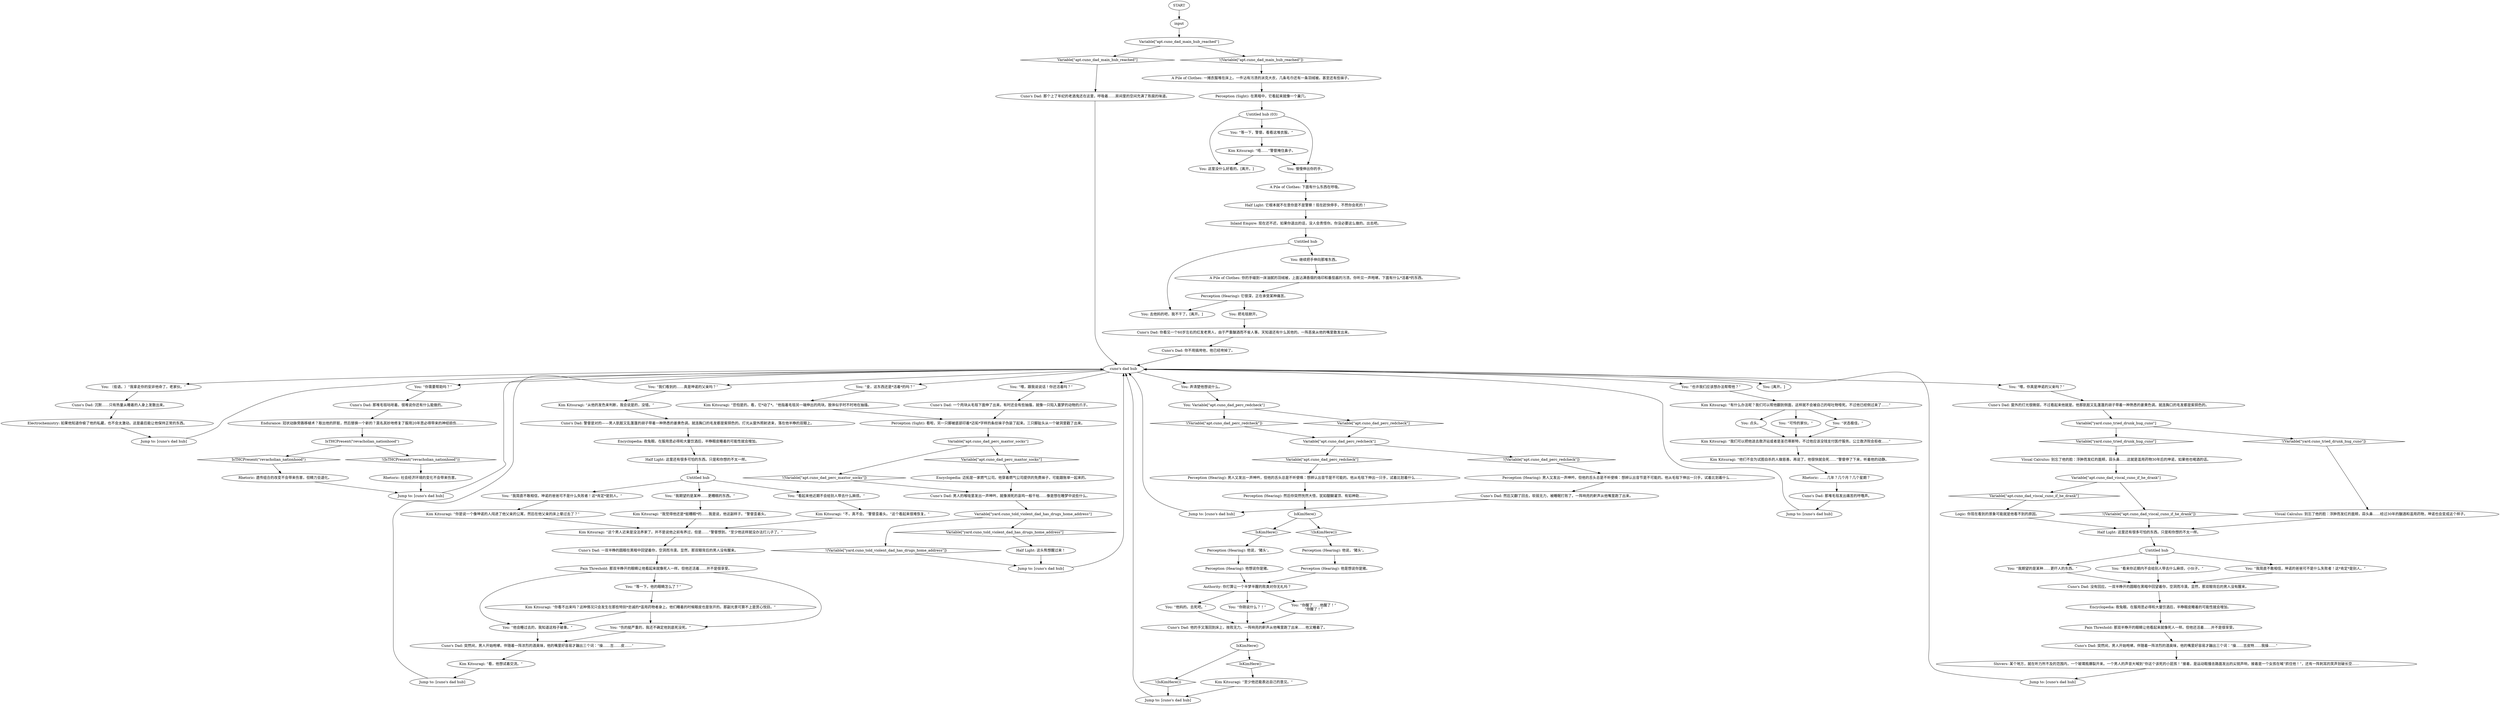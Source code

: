 # APT / CUNO DAD
# Cuno's dad, loitering on the bed. Drugs. Sleeping with his eyes open. His face reminds you Cuno 30 years later. Also seems like he's dead. Hairy ginger chest, in undewear. Kim reacts. Hearing redcheck while he gurgles, success: he's trying to call you pigs. 
#
#
#I talked to your dad boolean. / I was somehow able to not evade your dad.
# ==================================================
digraph G {
	  0 [label="START"];
	  1 [label="input"];
	  2 [label="IsKimHere()"];
	  3 [label="IsKimHere()", shape=diamond];
	  4 [label="!(IsKimHere())", shape=diamond];
	  5 [label="Perception (Hearing): 他想说你是猪。"];
	  6 [label="Kim Kitsuragi: “我们可以把他送去救济站或者是圣巴蒂斯特，不过他应该没钱支付医疗服务。公立救济院会拒收……”"];
	  7 [label="Cuno's Dad: 那堆毛毯发出痛苦的呼噜声。"];
	  8 [label="Half Light: 这里还有很多可怕的东西。只是和你想的不太一样。"];
	  9 [label="Half Light: 它根本就不在意你是不是警察！现在赶快停手，不然你会死的！"];
	  10 [label="Untitled hub (03)"];
	  11 [label="Variable[\"apt.cuno_dad_perc_redcheck\"]"];
	  12 [label="Variable[\"apt.cuno_dad_perc_redcheck\"]", shape=diamond];
	  13 [label="!(Variable[\"apt.cuno_dad_perc_redcheck\"])", shape=diamond];
	  14 [label="Kim Kitsuragi: “恐怕是的。看，它*动了*。”他指着毛毯另一端伸出的肉块。肢体似乎时不时地在抽搐。"];
	  15 [label="You: “伤的挺严重的，我还不确定他到底死没死。”"];
	  16 [label="Electrochemistry: 如果他知道你偷了他的私藏，也不会太激动。这是最后能让他保持正常的东西。"];
	  17 [label="You: “看来你近期内不会给别人带去什么麻烦，小伙子。”"];
	  18 [label="Untitled hub"];
	  19 [label="Variable[\"yard.cuno_tried_drunk_hug_cuno\"]"];
	  20 [label="Variable[\"yard.cuno_tried_drunk_hug_cuno\"]", shape=diamond];
	  21 [label="!(Variable[\"yard.cuno_tried_drunk_hug_cuno\"])", shape=diamond];
	  22 [label="Kim Kitsuragi: “有什么办法呢？我们可以帮他翻到侧面，这样就不会被自己的呕吐物噎死。不过他已经侧过来了……”"];
	  23 [label="Cuno's Dad: 突然间，男人开始咆哮。伴随着一阵浓烈的酒臭味，他的嘴里好容易才蹦出三个词：“操……吉皮特……我操……”"];
	  24 [label="You: “你需要帮助吗？”"];
	  25 [label="Untitled hub"];
	  26 [label="Kim Kitsuragi: “唔……”警督掩住鼻子。"];
	  27 [label="Rhetoric: ……几年？几个月？几个星期？"];
	  28 [label="Perception (Hearing): 他说，‘猪头’。"];
	  29 [label="A Pile of Clothes: 一摊衣服堆在床上。一件沾有污渍的派克大衣，几条毛巾还有一条羽绒被。甚至还有些袜子。"];
	  30 [label="Half Light: 这头熊想醒过来！"];
	  31 [label="Variable[\"yard.cuno_told_violent_dad_has_drugs_home_address\"]"];
	  32 [label="Variable[\"yard.cuno_told_violent_dad_has_drugs_home_address\"]", shape=diamond];
	  33 [label="!(Variable[\"yard.cuno_told_violent_dad_has_drugs_home_address\"])", shape=diamond];
	  34 [label="Perception (Hearing): 男人又发出一声呻吟，但他的舌头总是不听使唤：想辨认出音节是不可能的。他从毛毯下伸出一只手，试着比划着什么……"];
	  35 [label="A Pile of Clothes: 你的手碰到一床油腻的羽绒被，上面沾满香烟的烙印和番茄酱的污渍。你听见一声咆哮。下面有什么*活着*的东西。"];
	  36 [label="Perception (Hearing): 他是想说你是猪。"];
	  37 [label="You: “我们看到的……真是坤诺的父亲吗？”"];
	  38 [label="Cuno's Dad: 沉默……只有热量从睡着的人身上发散出来。"];
	  39 [label="Kim Kitsuragi: “看，他想试着交流。”"];
	  40 [label="Jump to: [cuno's dad hub]"];
	  41 [label="Jump to: [cuno's dad hub]"];
	  42 [label="You: “金，这东西还是*活着*的吗？”"];
	  43 [label="You: “看起来他近期不会给别人带去什么麻烦。”"];
	  44 [label="You: 慢慢伸出你的手。"];
	  45 [label="Cuno's Dad: 那堆毛毯咕哝着。很难说你还有什么能做的。"];
	  46 [label="Variable[\"apt.cuno_dad_viscal_cuno_if_he_drank\"]"];
	  47 [label="Variable[\"apt.cuno_dad_viscal_cuno_if_he_drank\"]", shape=diamond];
	  48 [label="!(Variable[\"apt.cuno_dad_viscal_cuno_if_he_drank\"])", shape=diamond];
	  49 [label="Untitled hub"];
	  50 [label="Kim Kitsuragi: “我觉得他还是*挺糟糕*的……我是说，他这副样子。”警督歪着头。"];
	  51 [label="You: 这里没什么好看的。[离开。]"];
	  52 [label="Shivers: 某个地方，就在听力所不及的范围内，一个玻璃瓶爆裂开来。一个男人的声音大喊到“你这个该死的小屁孩！”接着，是运动鞋撞击路面发出的尖锐声响，接着是一个女孩在喊“抓住他！”，还有一阵刺耳的笑声划破长空……"];
	  53 [label="You: “喂，跟我说说话！你还活着吗？”"];
	  54 [label="Pain Threshold: 那双半睁开的眼睛让他看起来就像死人一样。但他还活着……并不是很享受。"];
	  55 [label="You: “我简直不敢相信，坤诺的爸爸可不是什么失败者！这*肯定*是别人。”"];
	  56 [label="IsTHCPresent(\"revacholian_nationhood\")"];
	  57 [label="IsTHCPresent(\"revacholian_nationhood\")", shape=diamond];
	  58 [label="!(IsTHCPresent(\"revacholian_nationhood\"))", shape=diamond];
	  59 [label="Rhetoric: 社会经济环境的变化不会带来伤害。"];
	  60 [label="Kim Kitsuragi: “他们不会为试图自杀的人做慈善。再说了，他很快就会死……”警督停了下来，听着他的动静。"];
	  61 [label="cuno's dad hub"];
	  62 [label="Jump to: [cuno's dad hub]"];
	  63 [label="Authority: 你打算让一个半梦半醒的败类对你无礼吗？"];
	  64 [label="Pain Threshold: 那双半睁开的眼睛让他看起来就像死人一样。但他还活着……并不是很享受。"];
	  66 [label="Perception (Hearing): 男人又发出一声呻吟，但他的舌头总是不听使唤：想辨认出音节是不可能的。他从毛毯下伸出一只手，试着比划着什么……"];
	  67 [label="Cuno's Dad: 他的手又落回到床上，挫败无力。一阵响亮的鼾声从他嘴里跑了出来……他又睡着了。"];
	  68 [label="IsKimHere()"];
	  69 [label="IsKimHere()", shape=diamond];
	  70 [label="!(IsKimHere())", shape=diamond];
	  71 [label="Cuno's Dad: 窗外的灯光很微弱，不过看起来他就是。他那肮脏又乱蓬蓬的胡子带着一种熟悉的姜黄色调。就连胸口的毛发都是紫铜色的。"];
	  72 [label="Perception (Hearing): 它很深，正在承受某种痛苦。"];
	  73 [label="Perception (Hearing): 然后你突然恍然大悟，犹如醍醐灌顶、有如神助……"];
	  74 [label="You: “可怜的家伙。”"];
	  75 [label="Visual Calculus: 别忘了他的脸：浮肿而发红的面颊，蒜头鼻……经过30年的酗酒和滥用药物，坤诺也会变成这个样子。"];
	  76 [label="Encyclopedia: 夜兔眼。在服用思必得和大量饮酒后，半睁眼皮睡着的可能性就会增加。"];
	  77 [label="You: “他会睡过去的，我知道这档子破事。”"];
	  78 [label="You: 弄清楚他想说什么。"];
	  79 [label="You: Variable[\"apt.cuno_dad_perc_redcheck\"]"];
	  80 [label="Variable[\"apt.cuno_dad_perc_redcheck\"]", shape=diamond];
	  81 [label="!(Variable[\"apt.cuno_dad_perc_redcheck\"])", shape=diamond];
	  82 [label="You: “也许我们应该想办法帮帮他？”"];
	  83 [label="You: “他妈的。去死吧。”"];
	  84 [label="You: “我期望的是某种……更吓人的东西。”"];
	  85 [label="You: 去他妈的吧，我不干了。[离开。]"];
	  86 [label="Encyclopedia: 夜兔眼。在服用思必得和大量饮酒后，半睁眼皮睡着的可能性就会增加。"];
	  87 [label="Half Light: 这里还有很多可怕的东西。只是和你想的不太一样。"];
	  88 [label="Logic: 你现在看到的景象可能就是他看不到的原因。"];
	  89 [label="Cuno's Dad: 男人的喉咙里发出一声呻吟，就像濒死的哀鸣一般干枯……像是想在睡梦中说些什么。"];
	  90 [label="Perception (Hearing): 他说，‘猪头’。"];
	  91 [label="Kim Kitsuragi: “至少他还能表达自己的意见。”"];
	  92 [label="You: 继续把手伸向那堆东西。"];
	  93 [label="You: [离开。]"];
	  94 [label="You: “等一下，他的眼睛怎么了？”"];
	  95 [label="Kim Kitsuragi: “你看不出来吗？这种情况只会发生在那些特别*忠诚的*滥用药物者身上。他们睡着的时候眼皮也是张开的。那副光景可算不上是赏心悦目。”"];
	  96 [label="You: “状态极佳。”"];
	  97 [label="Jump to: [cuno's dad hub]"];
	  98 [label="You: （低语。）“我拿走你的安非他命了，老家伙。”"];
	  99 [label="You: “我期望的是某种……更糟糕的东西。”"];
	  100 [label="Kim Kitsuragi: “不，真不会。”警督歪着头。“这个看起来很难恢复。”"];
	  101 [label="Cuno's Dad: 突然间，男人开始咆哮。伴随着一阵浓烈的酒臭味，他的嘴里好容易才蹦出三个词：“操……吉……皮……”"];
	  102 [label="You: “你刚说什么？！”"];
	  103 [label="A Pile of Clothes: 下面有什么东西在呼吸。"];
	  104 [label="You: “你醒了……他醒了！”\n“你醒了！”"];
	  105 [label="Jump to: [cuno's dad hub]"];
	  106 [label="Jump to: [cuno's dad hub]"];
	  107 [label="Cuno's Dad: 那个上了年纪的老酒鬼还在这里，呼吸着……房间里的空间充满了陈腐的味道。"];
	  108 [label="You: 点头。"];
	  109 [label="Cuno's Dad: 然后又翻了回去，软弱无力，被睡眠打败了。一阵响亮的鼾声从他嘴里跑了出来。"];
	  110 [label="You: 把毛毯掀开。"];
	  111 [label="Perception (Sight): 在黑暗中，它看起来就像一个巢穴。"];
	  112 [label="Visual Calculus: 别忘了他的脸：浮肿而发红的面颊，蒜头鼻……这就是滥用药物30年后的坤诺，如果他也喝酒的话。"];
	  113 [label="Variable[\"apt.cuno_dad_perc_maxtor_socks\"]"];
	  114 [label="Variable[\"apt.cuno_dad_perc_maxtor_socks\"]", shape=diamond];
	  115 [label="!(Variable[\"apt.cuno_dad_perc_maxtor_socks\"])", shape=diamond];
	  116 [label="Encyclopedia: 迈拓是一家燃气公司。他穿着燃气公司提供的免费袜子，可能跟账单一起来的。"];
	  117 [label="Kim Kitsuragi: “从他的发色来判断，我会说是的，没错。”"];
	  118 [label="Variable[\"apt.cuno_dad_main_hub_reached\"]"];
	  119 [label="Variable[\"apt.cuno_dad_main_hub_reached\"]", shape=diamond];
	  120 [label="!(Variable[\"apt.cuno_dad_main_hub_reached\"])", shape=diamond];
	  121 [label="Cuno's Dad: 你看见一个60岁左右的红发老男人，由于严重酗酒而不省人事。天知道还有什么其他的。一阵恶臭从他的嘴里散发出来。"];
	  122 [label="Endurance: 冠状动脉旁路移植术？取出他的肝脏，然后替换一个新的？莫名其妙地修复了服用20年思必得带来的神经损伤……"];
	  123 [label="Perception (Sight): 看啦，另一只脚被底部印着*迈拓*字样的条纹袜子伪装了起来。三只脚趾头从一个破洞里戳了出来。"];
	  124 [label="You: “我简直不敢相信，坤诺的爸爸可不是什么失败者！这*肯定*是别人。”"];
	  125 [label="Jump to: [cuno's dad hub]"];
	  126 [label="Cuno's Dad: 一个肉块从毛毯下面伸了出来。有时还会有些抽搐，就像一只陷入噩梦的动物的爪子。"];
	  127 [label="Inland Empire: 现在还不迟，如果你退出的话，没人会责怪你。你没必要这么做的。出去吧。"];
	  128 [label="Jump to: [cuno's dad hub]"];
	  129 [label="You: “喂，你真是坤诺的父亲吗？”"];
	  130 [label="Cuno's Dad: 没有回应。一双半睁开的圆眼在黑暗中回望着你，空洞而冷漠。显然，那双眼背后的男人没有醒来。"];
	  131 [label="You: “等一下，警督。看看这堆衣服。”"];
	  132 [label="Rhetoric: 遗传组合的改变不会带来伤害，但精力会退化。"];
	  133 [label="Cuno's Dad: 警督是对的——男人肮脏又乱蓬蓬的胡子带着一种熟悉的姜黄色调。就连胸口的毛发都是紫铜色的。灯光从窗外照射进来，落在他半睁的双眼上。"];
	  134 [label="Cuno's Dad: 一双半睁的圆眼在黑暗中回望着你，空洞而冷漠。显然，那双眼背后的男人没有醒来。"];
	  135 [label="Kim Kitsuragi: “你是说一个像坤诺的人闯进了他父亲的公寓，然后在他父亲的床上晕过去了？”"];
	  136 [label="Cuno's Dad: 你不用搞垮他，他已经垮掉了。"];
	  137 [label="Kim Kitsuragi: “这个男人近来是没法养家了。并不是说他之前有养过，但是……”警督想到。“至少他这样就没办法打儿子了。”"];
	  0 -> 1
	  1 -> 118
	  2 -> 3
	  2 -> 4
	  3 -> 90
	  4 -> 28
	  5 -> 63
	  6 -> 60
	  7 -> 105
	  8 -> 25
	  9 -> 127
	  10 -> 51
	  10 -> 131
	  10 -> 44
	  11 -> 12
	  11 -> 13
	  12 -> 34
	  13 -> 66
	  14 -> 123
	  15 -> 101
	  16 -> 40
	  17 -> 130
	  18 -> 92
	  18 -> 85
	  19 -> 20
	  19 -> 21
	  20 -> 112
	  21 -> 75
	  22 -> 96
	  22 -> 74
	  22 -> 108
	  23 -> 52
	  24 -> 45
	  25 -> 17
	  25 -> 84
	  25 -> 55
	  26 -> 51
	  26 -> 44
	  27 -> 7
	  28 -> 36
	  29 -> 111
	  30 -> 128
	  31 -> 32
	  31 -> 33
	  32 -> 30
	  33 -> 128
	  34 -> 73
	  35 -> 72
	  36 -> 63
	  37 -> 117
	  38 -> 16
	  39 -> 125
	  40 -> 61
	  41 -> 61
	  42 -> 14
	  43 -> 100
	  44 -> 103
	  45 -> 122
	  46 -> 48
	  46 -> 47
	  47 -> 88
	  48 -> 8
	  49 -> 43
	  49 -> 99
	  49 -> 124
	  50 -> 137
	  52 -> 97
	  53 -> 126
	  54 -> 23
	  55 -> 130
	  56 -> 57
	  56 -> 58
	  57 -> 132
	  58 -> 59
	  59 -> 41
	  60 -> 27
	  61 -> 129
	  61 -> 98
	  61 -> 37
	  61 -> 42
	  61 -> 78
	  61 -> 82
	  61 -> 53
	  61 -> 24
	  61 -> 93
	  62 -> 61
	  63 -> 104
	  63 -> 83
	  63 -> 102
	  64 -> 77
	  64 -> 94
	  64 -> 15
	  66 -> 109
	  67 -> 68
	  68 -> 69
	  68 -> 70
	  69 -> 91
	  70 -> 62
	  71 -> 19
	  72 -> 85
	  72 -> 110
	  73 -> 2
	  74 -> 6
	  75 -> 8
	  76 -> 54
	  77 -> 101
	  78 -> 79
	  79 -> 80
	  79 -> 81
	  80 -> 11
	  81 -> 11
	  82 -> 22
	  83 -> 67
	  84 -> 130
	  86 -> 87
	  87 -> 49
	  88 -> 8
	  89 -> 31
	  90 -> 5
	  91 -> 62
	  92 -> 35
	  94 -> 95
	  95 -> 77
	  95 -> 15
	  96 -> 6
	  97 -> 61
	  98 -> 38
	  99 -> 50
	  100 -> 137
	  101 -> 39
	  102 -> 67
	  103 -> 9
	  104 -> 67
	  105 -> 61
	  106 -> 61
	  107 -> 61
	  108 -> 6
	  109 -> 106
	  110 -> 121
	  111 -> 10
	  112 -> 46
	  113 -> 114
	  113 -> 115
	  114 -> 116
	  115 -> 89
	  116 -> 89
	  117 -> 133
	  118 -> 120
	  118 -> 119
	  119 -> 107
	  120 -> 29
	  121 -> 136
	  122 -> 56
	  123 -> 113
	  124 -> 135
	  125 -> 61
	  126 -> 123
	  127 -> 18
	  128 -> 61
	  129 -> 71
	  130 -> 76
	  131 -> 26
	  132 -> 41
	  133 -> 86
	  134 -> 64
	  135 -> 137
	  136 -> 61
	  137 -> 134
}

